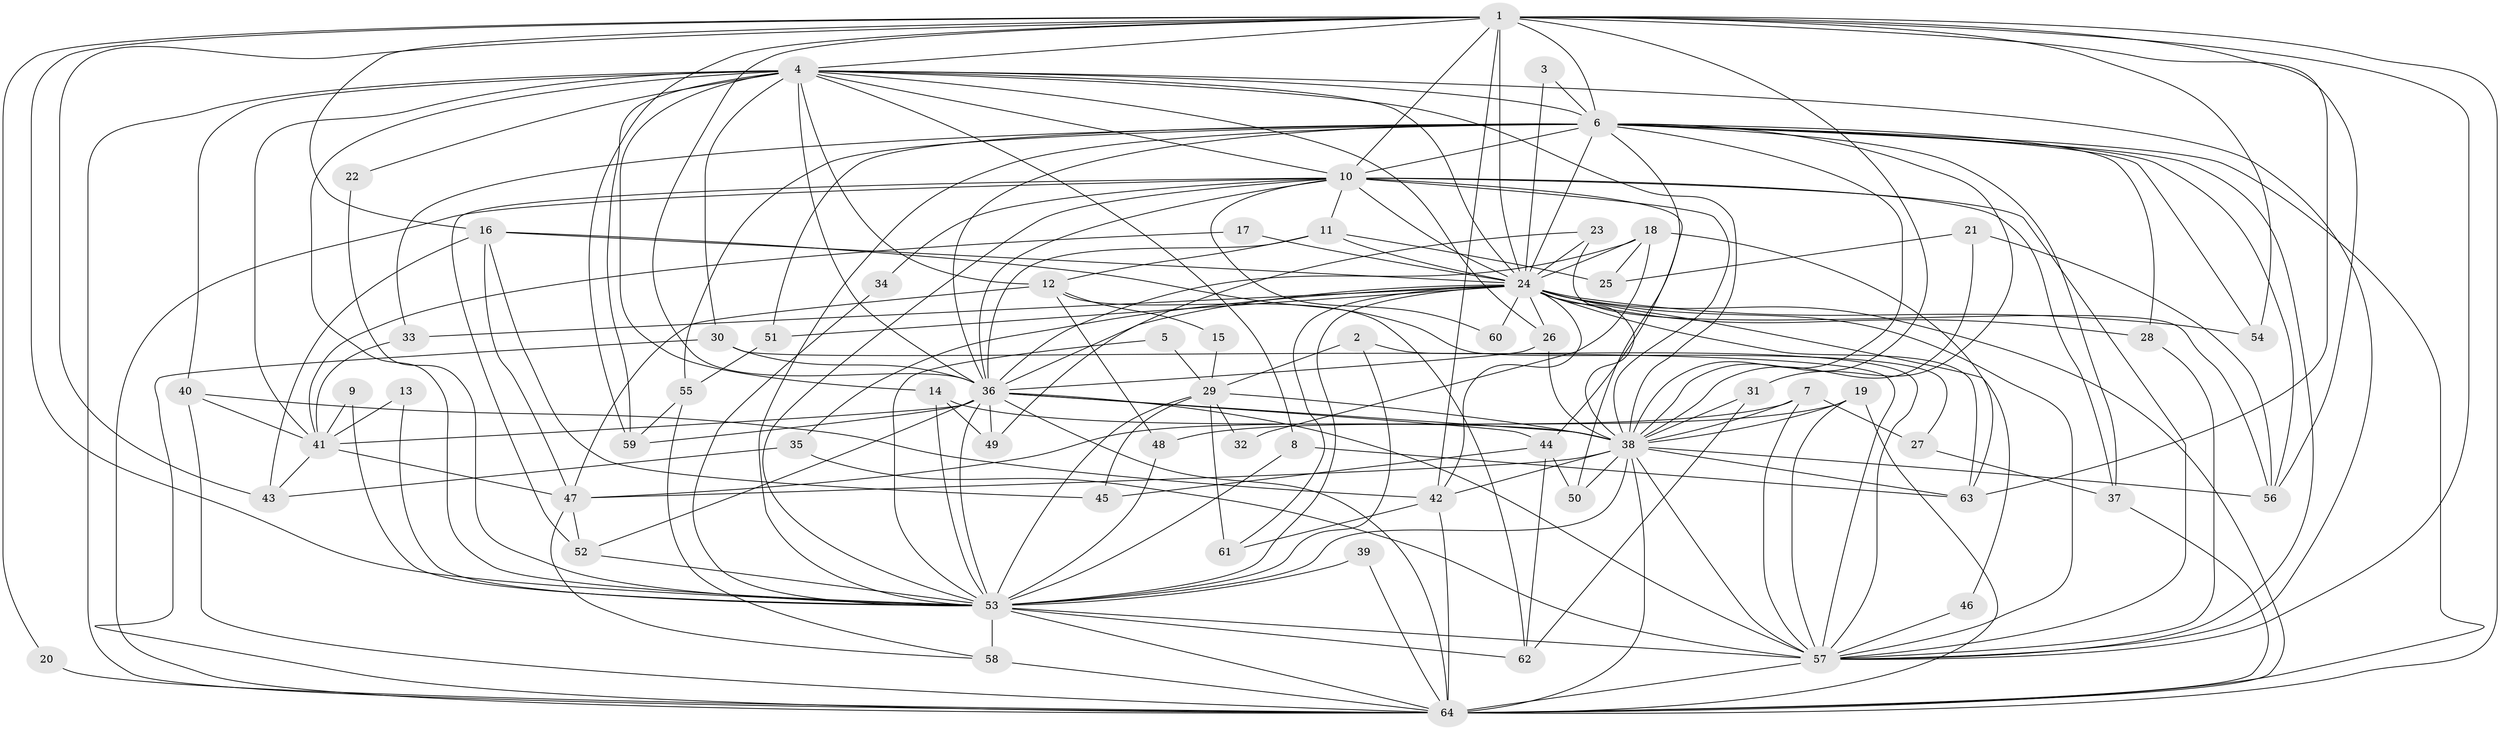 // original degree distribution, {33: 0.0078125, 16: 0.0078125, 19: 0.0078125, 20: 0.015625, 21: 0.015625, 27: 0.0078125, 29: 0.0078125, 22: 0.0078125, 6: 0.0234375, 3: 0.21875, 5: 0.046875, 2: 0.53125, 8: 0.015625, 4: 0.078125, 10: 0.0078125}
// Generated by graph-tools (version 1.1) at 2025/01/03/09/25 03:01:15]
// undirected, 64 vertices, 193 edges
graph export_dot {
graph [start="1"]
  node [color=gray90,style=filled];
  1;
  2;
  3;
  4;
  5;
  6;
  7;
  8;
  9;
  10;
  11;
  12;
  13;
  14;
  15;
  16;
  17;
  18;
  19;
  20;
  21;
  22;
  23;
  24;
  25;
  26;
  27;
  28;
  29;
  30;
  31;
  32;
  33;
  34;
  35;
  36;
  37;
  38;
  39;
  40;
  41;
  42;
  43;
  44;
  45;
  46;
  47;
  48;
  49;
  50;
  51;
  52;
  53;
  54;
  55;
  56;
  57;
  58;
  59;
  60;
  61;
  62;
  63;
  64;
  1 -- 4 [weight=1.0];
  1 -- 6 [weight=1.0];
  1 -- 10 [weight=1.0];
  1 -- 16 [weight=1.0];
  1 -- 20 [weight=1.0];
  1 -- 24 [weight=2.0];
  1 -- 36 [weight=1.0];
  1 -- 38 [weight=1.0];
  1 -- 42 [weight=1.0];
  1 -- 43 [weight=1.0];
  1 -- 53 [weight=1.0];
  1 -- 54 [weight=1.0];
  1 -- 56 [weight=1.0];
  1 -- 57 [weight=1.0];
  1 -- 59 [weight=1.0];
  1 -- 63 [weight=2.0];
  1 -- 64 [weight=1.0];
  2 -- 29 [weight=1.0];
  2 -- 53 [weight=1.0];
  2 -- 57 [weight=1.0];
  3 -- 6 [weight=1.0];
  3 -- 24 [weight=1.0];
  4 -- 6 [weight=1.0];
  4 -- 8 [weight=1.0];
  4 -- 10 [weight=1.0];
  4 -- 12 [weight=1.0];
  4 -- 14 [weight=1.0];
  4 -- 22 [weight=1.0];
  4 -- 24 [weight=2.0];
  4 -- 26 [weight=1.0];
  4 -- 30 [weight=1.0];
  4 -- 36 [weight=2.0];
  4 -- 38 [weight=1.0];
  4 -- 40 [weight=1.0];
  4 -- 41 [weight=1.0];
  4 -- 53 [weight=1.0];
  4 -- 57 [weight=1.0];
  4 -- 59 [weight=1.0];
  4 -- 64 [weight=1.0];
  5 -- 29 [weight=1.0];
  5 -- 53 [weight=1.0];
  6 -- 10 [weight=1.0];
  6 -- 24 [weight=1.0];
  6 -- 28 [weight=1.0];
  6 -- 31 [weight=1.0];
  6 -- 33 [weight=1.0];
  6 -- 36 [weight=2.0];
  6 -- 37 [weight=1.0];
  6 -- 38 [weight=1.0];
  6 -- 44 [weight=1.0];
  6 -- 51 [weight=1.0];
  6 -- 53 [weight=2.0];
  6 -- 54 [weight=1.0];
  6 -- 55 [weight=1.0];
  6 -- 56 [weight=1.0];
  6 -- 57 [weight=1.0];
  6 -- 64 [weight=1.0];
  7 -- 27 [weight=1.0];
  7 -- 38 [weight=1.0];
  7 -- 47 [weight=1.0];
  7 -- 57 [weight=1.0];
  8 -- 53 [weight=1.0];
  8 -- 63 [weight=1.0];
  9 -- 41 [weight=1.0];
  9 -- 53 [weight=1.0];
  10 -- 11 [weight=1.0];
  10 -- 24 [weight=1.0];
  10 -- 34 [weight=1.0];
  10 -- 36 [weight=1.0];
  10 -- 37 [weight=1.0];
  10 -- 38 [weight=1.0];
  10 -- 50 [weight=1.0];
  10 -- 52 [weight=1.0];
  10 -- 53 [weight=1.0];
  10 -- 57 [weight=2.0];
  10 -- 60 [weight=1.0];
  10 -- 64 [weight=1.0];
  11 -- 12 [weight=1.0];
  11 -- 24 [weight=1.0];
  11 -- 25 [weight=1.0];
  11 -- 36 [weight=1.0];
  12 -- 15 [weight=1.0];
  12 -- 47 [weight=1.0];
  12 -- 48 [weight=1.0];
  12 -- 62 [weight=1.0];
  13 -- 41 [weight=1.0];
  13 -- 53 [weight=1.0];
  14 -- 38 [weight=1.0];
  14 -- 49 [weight=1.0];
  14 -- 53 [weight=1.0];
  15 -- 29 [weight=1.0];
  16 -- 24 [weight=1.0];
  16 -- 27 [weight=1.0];
  16 -- 43 [weight=1.0];
  16 -- 45 [weight=1.0];
  16 -- 47 [weight=1.0];
  17 -- 24 [weight=1.0];
  17 -- 41 [weight=1.0];
  18 -- 24 [weight=1.0];
  18 -- 25 [weight=1.0];
  18 -- 32 [weight=1.0];
  18 -- 36 [weight=1.0];
  18 -- 63 [weight=1.0];
  19 -- 38 [weight=1.0];
  19 -- 48 [weight=1.0];
  19 -- 57 [weight=1.0];
  19 -- 64 [weight=1.0];
  20 -- 64 [weight=2.0];
  21 -- 25 [weight=1.0];
  21 -- 38 [weight=1.0];
  21 -- 56 [weight=1.0];
  22 -- 53 [weight=1.0];
  23 -- 24 [weight=2.0];
  23 -- 49 [weight=1.0];
  23 -- 56 [weight=1.0];
  24 -- 26 [weight=1.0];
  24 -- 28 [weight=1.0];
  24 -- 33 [weight=1.0];
  24 -- 35 [weight=1.0];
  24 -- 36 [weight=1.0];
  24 -- 38 [weight=3.0];
  24 -- 42 [weight=1.0];
  24 -- 46 [weight=1.0];
  24 -- 51 [weight=1.0];
  24 -- 53 [weight=1.0];
  24 -- 54 [weight=1.0];
  24 -- 57 [weight=2.0];
  24 -- 60 [weight=1.0];
  24 -- 61 [weight=1.0];
  24 -- 63 [weight=1.0];
  24 -- 64 [weight=1.0];
  26 -- 36 [weight=1.0];
  26 -- 38 [weight=1.0];
  27 -- 37 [weight=1.0];
  28 -- 57 [weight=1.0];
  29 -- 32 [weight=1.0];
  29 -- 38 [weight=1.0];
  29 -- 45 [weight=1.0];
  29 -- 53 [weight=1.0];
  29 -- 61 [weight=1.0];
  30 -- 36 [weight=1.0];
  30 -- 57 [weight=1.0];
  30 -- 64 [weight=1.0];
  31 -- 38 [weight=1.0];
  31 -- 62 [weight=1.0];
  33 -- 41 [weight=1.0];
  34 -- 53 [weight=1.0];
  35 -- 43 [weight=1.0];
  35 -- 57 [weight=1.0];
  36 -- 38 [weight=1.0];
  36 -- 41 [weight=2.0];
  36 -- 44 [weight=1.0];
  36 -- 49 [weight=1.0];
  36 -- 52 [weight=1.0];
  36 -- 53 [weight=1.0];
  36 -- 57 [weight=2.0];
  36 -- 59 [weight=1.0];
  36 -- 64 [weight=1.0];
  37 -- 64 [weight=1.0];
  38 -- 42 [weight=1.0];
  38 -- 47 [weight=2.0];
  38 -- 50 [weight=1.0];
  38 -- 53 [weight=3.0];
  38 -- 56 [weight=1.0];
  38 -- 57 [weight=1.0];
  38 -- 63 [weight=1.0];
  38 -- 64 [weight=3.0];
  39 -- 53 [weight=1.0];
  39 -- 64 [weight=1.0];
  40 -- 41 [weight=1.0];
  40 -- 42 [weight=1.0];
  40 -- 64 [weight=1.0];
  41 -- 43 [weight=1.0];
  41 -- 47 [weight=1.0];
  42 -- 61 [weight=1.0];
  42 -- 64 [weight=1.0];
  44 -- 45 [weight=1.0];
  44 -- 50 [weight=1.0];
  44 -- 62 [weight=1.0];
  46 -- 57 [weight=1.0];
  47 -- 52 [weight=1.0];
  47 -- 58 [weight=1.0];
  48 -- 53 [weight=1.0];
  51 -- 55 [weight=1.0];
  52 -- 53 [weight=1.0];
  53 -- 57 [weight=3.0];
  53 -- 58 [weight=2.0];
  53 -- 62 [weight=1.0];
  53 -- 64 [weight=1.0];
  55 -- 58 [weight=1.0];
  55 -- 59 [weight=1.0];
  57 -- 64 [weight=1.0];
  58 -- 64 [weight=1.0];
}
